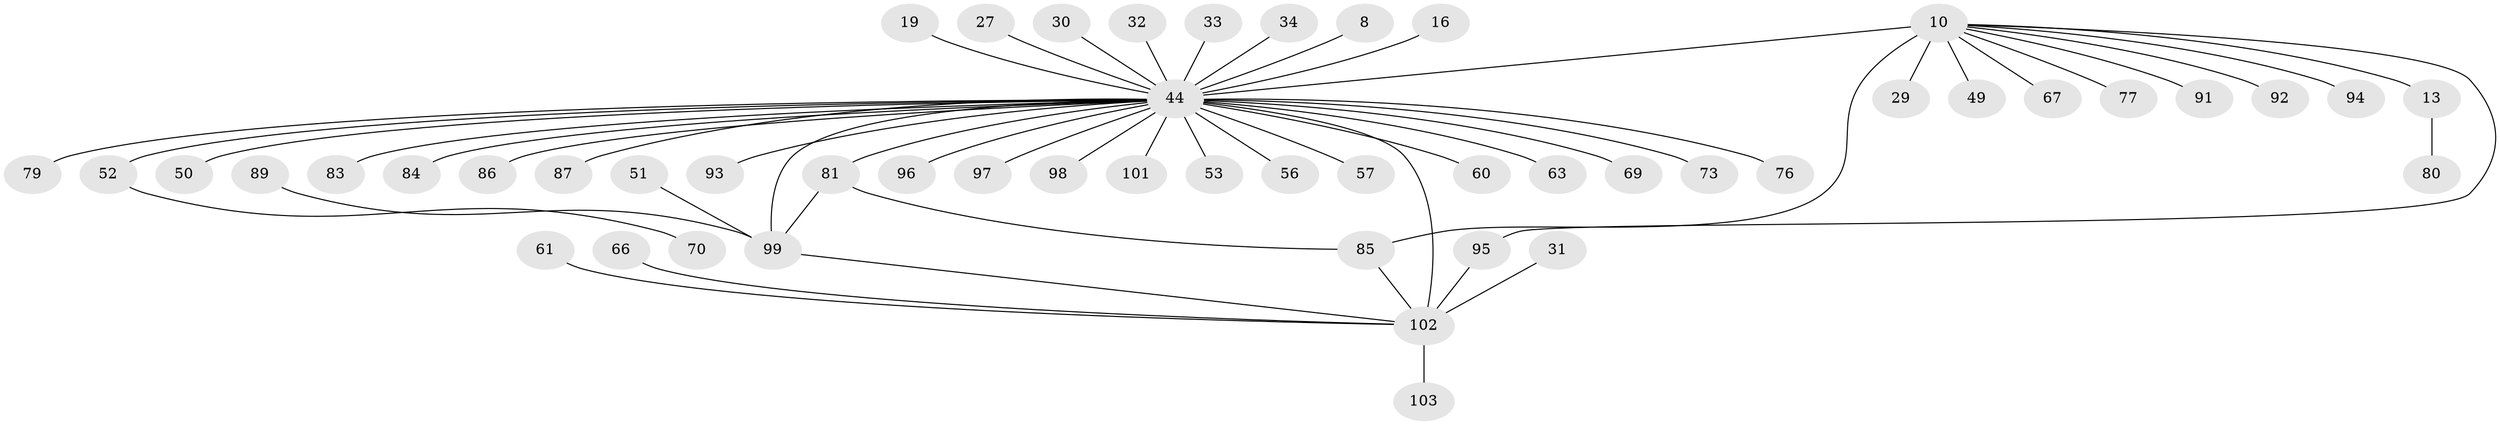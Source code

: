 // original degree distribution, {6: 0.019417475728155338, 28: 0.009708737864077669, 19: 0.009708737864077669, 10: 0.009708737864077669, 3: 0.11650485436893204, 4: 0.06796116504854369, 5: 0.019417475728155338, 1: 0.42718446601941745, 9: 0.009708737864077669, 11: 0.009708737864077669, 2: 0.2912621359223301, 7: 0.009708737864077669}
// Generated by graph-tools (version 1.1) at 2025/50/03/04/25 21:50:13]
// undirected, 51 vertices, 55 edges
graph export_dot {
graph [start="1"]
  node [color=gray90,style=filled];
  8;
  10 [super="+4"];
  13;
  16;
  19;
  27;
  29;
  30;
  31;
  32;
  33;
  34;
  44 [super="+26+9+3"];
  49;
  50 [super="+11"];
  51;
  52 [super="+18"];
  53;
  56;
  57;
  60;
  61;
  63;
  66;
  67 [super="+17"];
  69 [super="+65"];
  70;
  73 [super="+46"];
  76;
  77;
  79 [super="+14"];
  80 [super="+28"];
  81 [super="+20"];
  83;
  84;
  85 [super="+48+25"];
  86 [super="+64"];
  87;
  89 [super="+55"];
  91 [super="+37+47"];
  92 [super="+5"];
  93 [super="+21"];
  94;
  95;
  96;
  97;
  98;
  99 [super="+43+82"];
  101;
  102 [super="+58+88+74+75+90+100"];
  103;
  8 -- 44;
  10 -- 13 [weight=2];
  10 -- 44 [weight=6];
  10 -- 49;
  10 -- 77;
  10 -- 94;
  10 -- 29;
  10 -- 95;
  10 -- 85 [weight=2];
  10 -- 92;
  10 -- 91;
  10 -- 67;
  13 -- 80;
  16 -- 44;
  19 -- 44;
  27 -- 44;
  30 -- 44;
  31 -- 102;
  32 -- 44;
  33 -- 44;
  34 -- 44;
  44 -- 101;
  44 -- 76;
  44 -- 50 [weight=2];
  44 -- 52 [weight=2];
  44 -- 53;
  44 -- 56;
  44 -- 57;
  44 -- 60;
  44 -- 63;
  44 -- 69 [weight=2];
  44 -- 81 [weight=2];
  44 -- 83;
  44 -- 84;
  44 -- 87;
  44 -- 96;
  44 -- 97;
  44 -- 98;
  44 -- 79;
  44 -- 93;
  44 -- 99 [weight=6];
  44 -- 73;
  44 -- 86;
  44 -- 102 [weight=7];
  51 -- 99;
  52 -- 70;
  61 -- 102 [weight=2];
  66 -- 102;
  81 -- 85 [weight=2];
  81 -- 99 [weight=2];
  85 -- 102;
  89 -- 99;
  95 -- 102;
  99 -- 102;
  102 -- 103;
}

